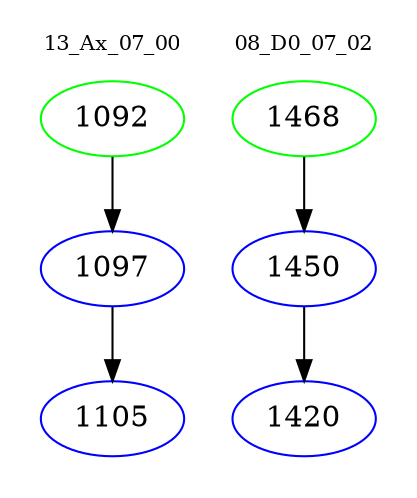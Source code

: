 digraph{
subgraph cluster_0 {
color = white
label = "13_Ax_07_00";
fontsize=10;
T0_1092 [label="1092", color="green"]
T0_1092 -> T0_1097 [color="black"]
T0_1097 [label="1097", color="blue"]
T0_1097 -> T0_1105 [color="black"]
T0_1105 [label="1105", color="blue"]
}
subgraph cluster_1 {
color = white
label = "08_D0_07_02";
fontsize=10;
T1_1468 [label="1468", color="green"]
T1_1468 -> T1_1450 [color="black"]
T1_1450 [label="1450", color="blue"]
T1_1450 -> T1_1420 [color="black"]
T1_1420 [label="1420", color="blue"]
}
}

